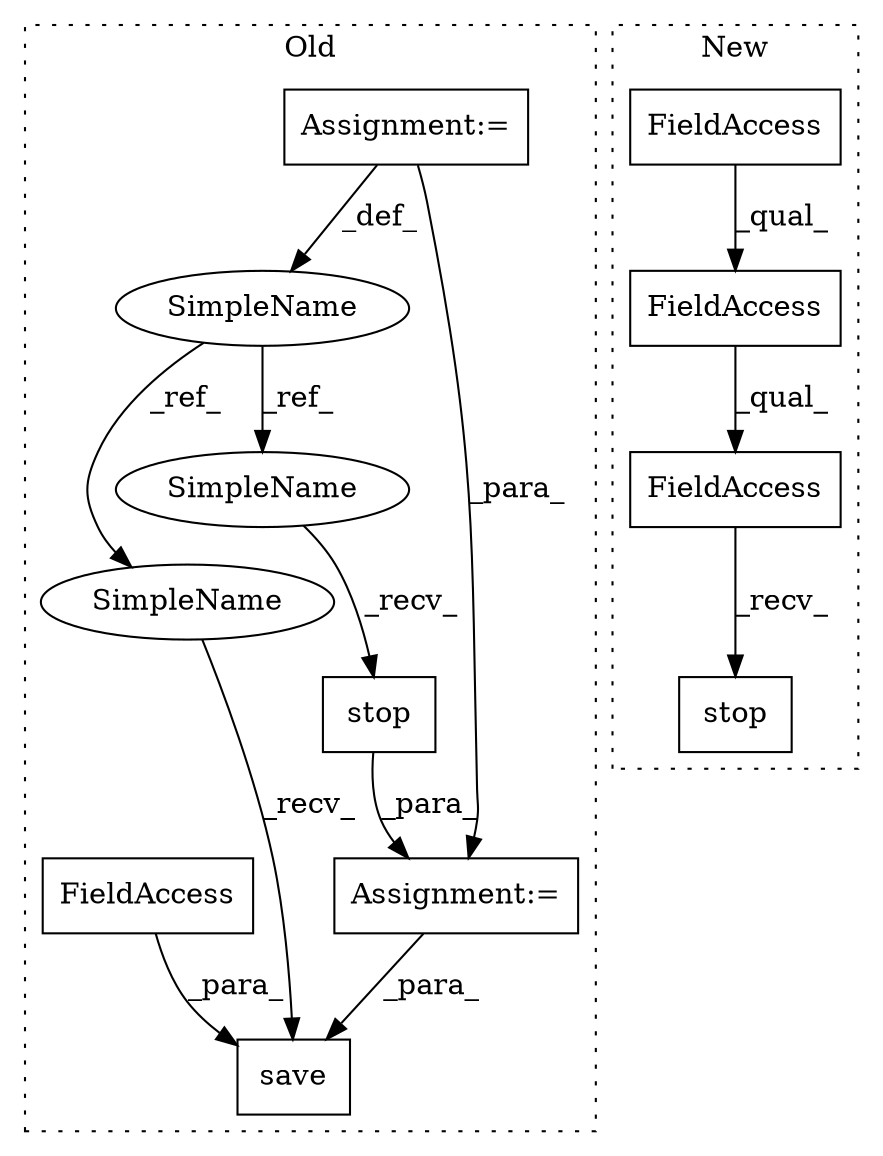digraph G {
subgraph cluster0 {
1 [label="stop" a="32" s="5282" l="6" shape="box"];
6 [label="Assignment:=" a="7" s="5128" l="8" shape="box"];
7 [label="save" a="32" s="5305,5330" l="5,1" shape="box"];
8 [label="FieldAccess" a="22" s="5310" l="12" shape="box"];
9 [label="SimpleName" a="42" s="5128" l="8" shape="ellipse"];
10 [label="Assignment:=" a="7" s="5272" l="1" shape="box"];
11 [label="SimpleName" a="42" s="5296" l="8" shape="ellipse"];
12 [label="SimpleName" a="42" s="5273" l="8" shape="ellipse"];
label = "Old";
style="dotted";
}
subgraph cluster1 {
2 [label="stop" a="32" s="5275" l="6" shape="box"];
3 [label="FieldAccess" a="22" s="5236" l="38" shape="box"];
4 [label="FieldAccess" a="22" s="5236" l="26" shape="box"];
5 [label="FieldAccess" a="22" s="5236" l="17" shape="box"];
label = "New";
style="dotted";
}
1 -> 10 [label="_para_"];
3 -> 2 [label="_recv_"];
4 -> 3 [label="_qual_"];
5 -> 4 [label="_qual_"];
6 -> 9 [label="_def_"];
6 -> 10 [label="_para_"];
8 -> 7 [label="_para_"];
9 -> 11 [label="_ref_"];
9 -> 12 [label="_ref_"];
10 -> 7 [label="_para_"];
11 -> 7 [label="_recv_"];
12 -> 1 [label="_recv_"];
}